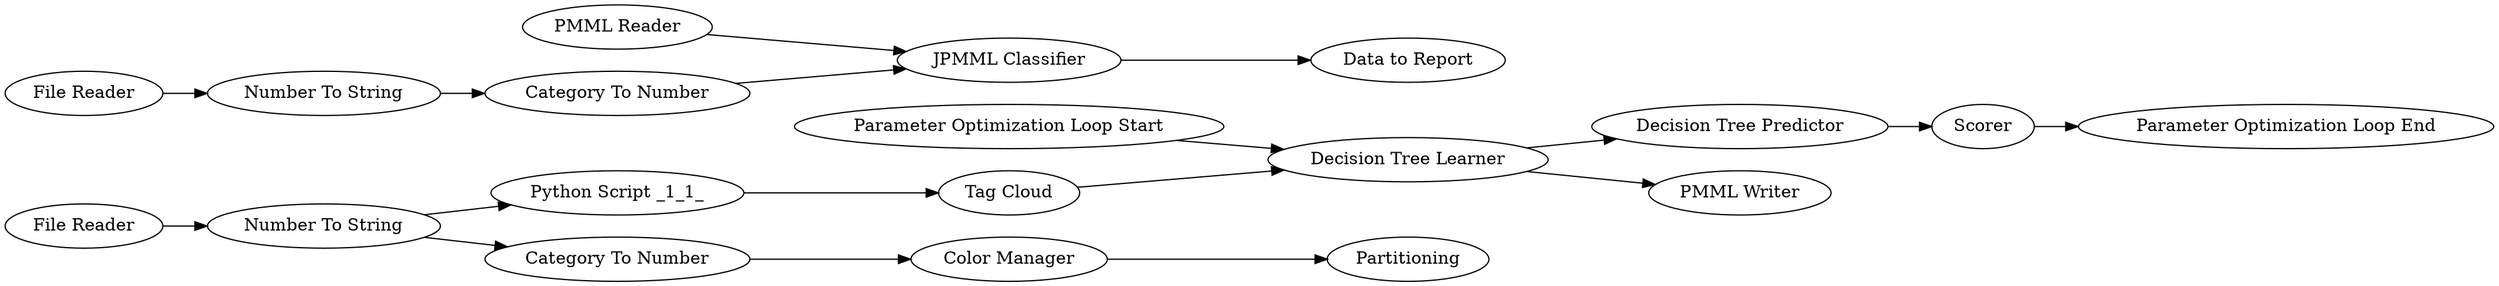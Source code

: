 digraph {
	2 -> 18
	8 -> 22
	19 -> 6
	7 -> 8
	21 -> 6
	4 -> 5
	18 -> 19
	1 -> 2
	15 -> 16
	3 -> 4
	11 -> 14
	14 -> 26
	16 -> 14
	2 -> 3
	6 -> 9
	6 -> 7
	10 -> 15
	7 [label="Decision Tree Predictor"]
	9 [label="PMML Writer"]
	21 [label="Parameter Optimization Loop Start"]
	18 [label="Python Script _1_1_"]
	26 [label="Data to Report"]
	8 [label=Scorer]
	3 [label="Category To Number"]
	19 [label="Tag Cloud"]
	6 [label="Decision Tree Learner"]
	15 [label="Number To String"]
	10 [label="File Reader"]
	16 [label="Category To Number"]
	1 [label="File Reader"]
	22 [label="Parameter Optimization Loop End"]
	11 [label="PMML Reader"]
	4 [label="Color Manager"]
	14 [label="JPMML Classifier"]
	5 [label=Partitioning]
	2 [label="Number To String"]
	rankdir=LR
}
